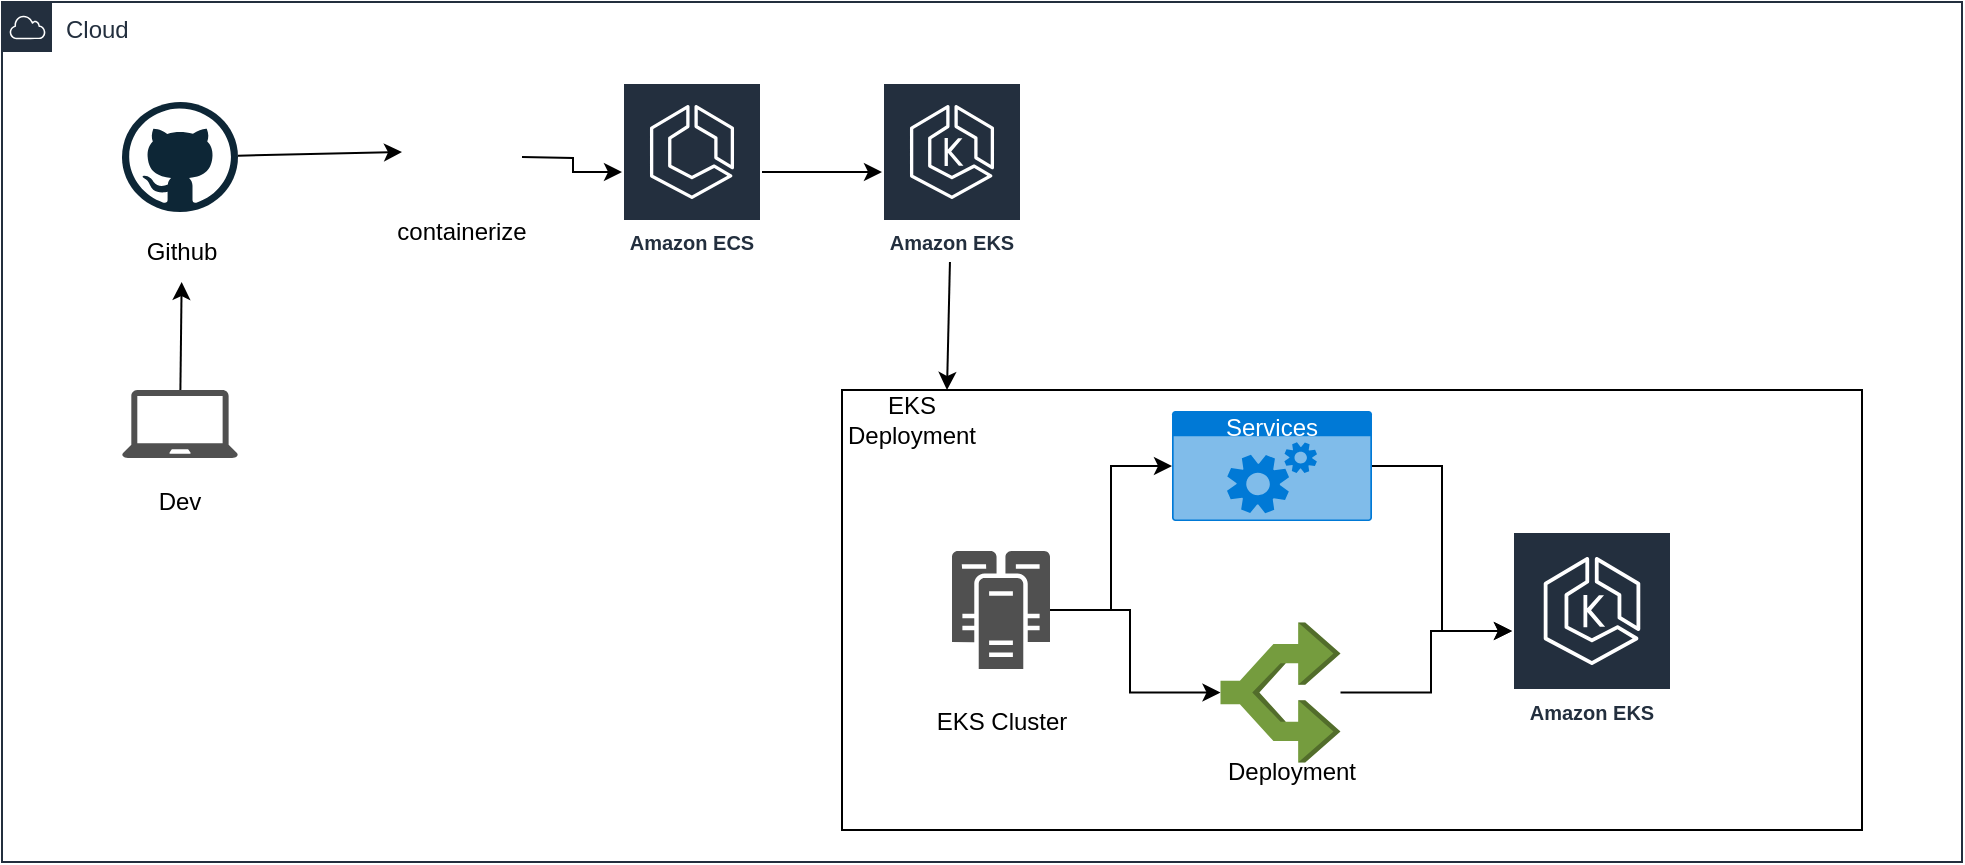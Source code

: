<mxfile version="21.6.6" type="github">
  <diagram name="Page-1" id="6q2sXKUMOU3YMIk7FLAt">
    <mxGraphModel dx="880" dy="446" grid="1" gridSize="10" guides="1" tooltips="1" connect="1" arrows="1" fold="1" page="1" pageScale="1" pageWidth="850" pageHeight="1100" math="0" shadow="0">
      <root>
        <mxCell id="0" />
        <mxCell id="1" parent="0" />
        <mxCell id="qWA1cj3lEQaVXUbHit31-12" value="Cloud" style="points=[[0,0],[0.25,0],[0.5,0],[0.75,0],[1,0],[1,0.25],[1,0.5],[1,0.75],[1,1],[0.75,1],[0.5,1],[0.25,1],[0,1],[0,0.75],[0,0.5],[0,0.25]];outlineConnect=0;gradientColor=none;html=1;whiteSpace=wrap;fontSize=12;fontStyle=0;container=1;pointerEvents=0;collapsible=0;recursiveResize=0;shape=mxgraph.aws4.group;grIcon=mxgraph.aws4.group_aws_cloud;strokeColor=#232F3E;fillColor=none;verticalAlign=top;align=left;spacingLeft=30;fontColor=#232F3E;dashed=0;" parent="1" vertex="1">
          <mxGeometry x="50" y="190" width="980" height="430" as="geometry" />
        </mxCell>
        <mxCell id="qWA1cj3lEQaVXUbHit31-32" style="edgeStyle=none;rounded=0;orthogonalLoop=1;jettySize=auto;html=1;entryX=0.75;entryY=0;entryDx=0;entryDy=0;" parent="qWA1cj3lEQaVXUbHit31-12" source="qWA1cj3lEQaVXUbHit31-9" target="qWA1cj3lEQaVXUbHit31-28" edge="1">
          <mxGeometry relative="1" as="geometry" />
        </mxCell>
        <mxCell id="qWA1cj3lEQaVXUbHit31-9" value="Amazon EKS" style="sketch=0;outlineConnect=0;fontColor=#232F3E;gradientColor=none;strokeColor=#ffffff;fillColor=#232F3E;dashed=0;verticalLabelPosition=middle;verticalAlign=bottom;align=center;html=1;whiteSpace=wrap;fontSize=10;fontStyle=1;spacing=3;shape=mxgraph.aws4.productIcon;prIcon=mxgraph.aws4.eks;" parent="qWA1cj3lEQaVXUbHit31-12" vertex="1">
          <mxGeometry x="440" y="40" width="70" height="90" as="geometry" />
        </mxCell>
        <mxCell id="qWA1cj3lEQaVXUbHit31-18" value="" style="rounded=0;whiteSpace=wrap;html=1;fillColor=none;" parent="qWA1cj3lEQaVXUbHit31-12" vertex="1">
          <mxGeometry x="420" y="194" width="510" height="220" as="geometry" />
        </mxCell>
        <mxCell id="qWA1cj3lEQaVXUbHit31-19" style="edgeStyle=elbowEdgeStyle;rounded=0;orthogonalLoop=1;jettySize=auto;html=1;" parent="qWA1cj3lEQaVXUbHit31-12" source="qWA1cj3lEQaVXUbHit31-22" target="qWA1cj3lEQaVXUbHit31-18" edge="1">
          <mxGeometry relative="1" as="geometry" />
        </mxCell>
        <mxCell id="qWA1cj3lEQaVXUbHit31-22" value="" style="sketch=0;pointerEvents=1;shadow=0;dashed=0;html=1;strokeColor=none;fillColor=#505050;labelPosition=center;verticalLabelPosition=bottom;verticalAlign=top;outlineConnect=0;align=center;shape=mxgraph.office.servers.cluster_server;" parent="qWA1cj3lEQaVXUbHit31-12" vertex="1">
          <mxGeometry x="475" y="274.5" width="49" height="59" as="geometry" />
        </mxCell>
        <mxCell id="qWA1cj3lEQaVXUbHit31-23" value="Amazon EKS" style="sketch=0;outlineConnect=0;fontColor=#232F3E;gradientColor=none;strokeColor=#ffffff;fillColor=#232F3E;dashed=0;verticalLabelPosition=middle;verticalAlign=bottom;align=center;html=1;whiteSpace=wrap;fontSize=10;fontStyle=1;spacing=3;shape=mxgraph.aws4.productIcon;prIcon=mxgraph.aws4.eks;" parent="qWA1cj3lEQaVXUbHit31-12" vertex="1">
          <mxGeometry x="755" y="264.5" width="80" height="100" as="geometry" />
        </mxCell>
        <mxCell id="qWA1cj3lEQaVXUbHit31-24" style="edgeStyle=elbowEdgeStyle;rounded=0;orthogonalLoop=1;jettySize=auto;html=1;" parent="qWA1cj3lEQaVXUbHit31-12" source="qWA1cj3lEQaVXUbHit31-25" target="qWA1cj3lEQaVXUbHit31-23" edge="1">
          <mxGeometry relative="1" as="geometry" />
        </mxCell>
        <mxCell id="qWA1cj3lEQaVXUbHit31-25" value="Services" style="html=1;whiteSpace=wrap;strokeColor=none;fillColor=#0079D6;labelPosition=center;verticalLabelPosition=middle;verticalAlign=top;align=center;fontSize=12;outlineConnect=0;spacingTop=-6;fontColor=#FFFFFF;sketch=0;shape=mxgraph.sitemap.services;" parent="qWA1cj3lEQaVXUbHit31-12" vertex="1">
          <mxGeometry x="585" y="204.5" width="100" height="55" as="geometry" />
        </mxCell>
        <mxCell id="qWA1cj3lEQaVXUbHit31-21" style="edgeStyle=elbowEdgeStyle;rounded=0;orthogonalLoop=1;jettySize=auto;html=1;" parent="qWA1cj3lEQaVXUbHit31-12" source="qWA1cj3lEQaVXUbHit31-22" target="qWA1cj3lEQaVXUbHit31-25" edge="1">
          <mxGeometry relative="1" as="geometry" />
        </mxCell>
        <mxCell id="qWA1cj3lEQaVXUbHit31-26" style="edgeStyle=elbowEdgeStyle;rounded=0;orthogonalLoop=1;jettySize=auto;html=1;" parent="qWA1cj3lEQaVXUbHit31-12" source="qWA1cj3lEQaVXUbHit31-27" target="qWA1cj3lEQaVXUbHit31-23" edge="1">
          <mxGeometry relative="1" as="geometry" />
        </mxCell>
        <mxCell id="qWA1cj3lEQaVXUbHit31-27" value="" style="outlineConnect=0;dashed=0;verticalLabelPosition=bottom;verticalAlign=top;align=center;html=1;shape=mxgraph.aws3.deployments;fillColor=#759C3E;gradientColor=none;rotation=-90;" parent="qWA1cj3lEQaVXUbHit31-12" vertex="1">
          <mxGeometry x="604.25" y="315.25" width="70" height="60" as="geometry" />
        </mxCell>
        <mxCell id="qWA1cj3lEQaVXUbHit31-20" value="" style="edgeStyle=elbowEdgeStyle;rounded=0;orthogonalLoop=1;jettySize=auto;html=1;" parent="qWA1cj3lEQaVXUbHit31-12" source="qWA1cj3lEQaVXUbHit31-22" target="qWA1cj3lEQaVXUbHit31-27" edge="1">
          <mxGeometry relative="1" as="geometry" />
        </mxCell>
        <mxCell id="qWA1cj3lEQaVXUbHit31-28" value="EKS Deployment" style="text;strokeColor=none;align=center;fillColor=none;html=1;verticalAlign=middle;whiteSpace=wrap;rounded=0;" parent="qWA1cj3lEQaVXUbHit31-12" vertex="1">
          <mxGeometry x="420" y="194" width="70" height="30" as="geometry" />
        </mxCell>
        <mxCell id="qWA1cj3lEQaVXUbHit31-29" value="EKS Cluster" style="text;strokeColor=none;align=center;fillColor=none;html=1;verticalAlign=middle;whiteSpace=wrap;rounded=0;" parent="qWA1cj3lEQaVXUbHit31-12" vertex="1">
          <mxGeometry x="465" y="344" width="70" height="31.25" as="geometry" />
        </mxCell>
        <mxCell id="qWA1cj3lEQaVXUbHit31-30" value="Deployment" style="text;strokeColor=none;align=center;fillColor=none;html=1;verticalAlign=middle;whiteSpace=wrap;rounded=0;" parent="qWA1cj3lEQaVXUbHit31-12" vertex="1">
          <mxGeometry x="605" y="364.5" width="80" height="40" as="geometry" />
        </mxCell>
        <mxCell id="qWA1cj3lEQaVXUbHit31-33" value="Github" style="text;strokeColor=none;align=center;fillColor=none;html=1;verticalAlign=middle;whiteSpace=wrap;rounded=0;" parent="qWA1cj3lEQaVXUbHit31-12" vertex="1">
          <mxGeometry x="60" y="110" width="60" height="30" as="geometry" />
        </mxCell>
        <mxCell id="qWA1cj3lEQaVXUbHit31-35" style="edgeStyle=none;rounded=0;orthogonalLoop=1;jettySize=auto;html=1;" parent="qWA1cj3lEQaVXUbHit31-12" source="qWA1cj3lEQaVXUbHit31-3" target="qWA1cj3lEQaVXUbHit31-33" edge="1">
          <mxGeometry relative="1" as="geometry" />
        </mxCell>
        <mxCell id="qWA1cj3lEQaVXUbHit31-3" value="" style="sketch=0;pointerEvents=1;shadow=0;dashed=0;html=1;strokeColor=none;fillColor=#505050;labelPosition=center;verticalLabelPosition=bottom;verticalAlign=top;outlineConnect=0;align=center;shape=mxgraph.office.devices.laptop;" parent="qWA1cj3lEQaVXUbHit31-12" vertex="1">
          <mxGeometry x="60" y="194" width="58" height="34" as="geometry" />
        </mxCell>
        <mxCell id="qWA1cj3lEQaVXUbHit31-34" value="Dev" style="text;strokeColor=none;align=center;fillColor=none;html=1;verticalAlign=middle;whiteSpace=wrap;rounded=0;" parent="qWA1cj3lEQaVXUbHit31-12" vertex="1">
          <mxGeometry x="59" y="234.5" width="60" height="30" as="geometry" />
        </mxCell>
        <mxCell id="qWA1cj3lEQaVXUbHit31-36" value="" style="shape=image;html=1;verticalAlign=top;verticalLabelPosition=bottom;labelBackgroundColor=#ffffff;imageAspect=0;aspect=fixed;image=https://cdn1.iconfinder.com/data/icons/unicons-line-vol-3/24/docker-128.png" parent="qWA1cj3lEQaVXUbHit31-12" vertex="1">
          <mxGeometry x="200" y="40" width="70" height="70" as="geometry" />
        </mxCell>
        <mxCell id="qWA1cj3lEQaVXUbHit31-37" value="containerize" style="text;strokeColor=none;align=center;fillColor=none;html=1;verticalAlign=middle;whiteSpace=wrap;rounded=0;" parent="qWA1cj3lEQaVXUbHit31-12" vertex="1">
          <mxGeometry x="200" y="100" width="60" height="30" as="geometry" />
        </mxCell>
        <mxCell id="jNxsBM56TcADlaNMsE26-1" style="edgeStyle=none;rounded=0;orthogonalLoop=1;jettySize=auto;html=1;entryX=0;entryY=0.5;entryDx=0;entryDy=0;" edge="1" parent="1" source="qWA1cj3lEQaVXUbHit31-5" target="qWA1cj3lEQaVXUbHit31-36">
          <mxGeometry relative="1" as="geometry" />
        </mxCell>
        <mxCell id="qWA1cj3lEQaVXUbHit31-5" value="" style="dashed=0;outlineConnect=0;html=1;align=center;labelPosition=center;verticalLabelPosition=bottom;verticalAlign=top;shape=mxgraph.weblogos.github" parent="1" vertex="1">
          <mxGeometry x="110" y="240" width="58" height="55" as="geometry" />
        </mxCell>
        <mxCell id="qWA1cj3lEQaVXUbHit31-14" style="edgeStyle=orthogonalEdgeStyle;rounded=0;orthogonalLoop=1;jettySize=auto;html=1;" parent="1" target="qWA1cj3lEQaVXUbHit31-8" edge="1">
          <mxGeometry relative="1" as="geometry">
            <mxPoint x="310" y="267.5" as="sourcePoint" />
          </mxGeometry>
        </mxCell>
        <mxCell id="qWA1cj3lEQaVXUbHit31-17" style="edgeStyle=orthogonalEdgeStyle;rounded=0;orthogonalLoop=1;jettySize=auto;html=1;" parent="1" source="qWA1cj3lEQaVXUbHit31-8" target="qWA1cj3lEQaVXUbHit31-9" edge="1">
          <mxGeometry relative="1" as="geometry" />
        </mxCell>
        <mxCell id="qWA1cj3lEQaVXUbHit31-8" value="Amazon ECS" style="sketch=0;outlineConnect=0;fontColor=#232F3E;gradientColor=none;strokeColor=#ffffff;fillColor=#232F3E;dashed=0;verticalLabelPosition=middle;verticalAlign=bottom;align=center;html=1;whiteSpace=wrap;fontSize=10;fontStyle=1;spacing=3;shape=mxgraph.aws4.productIcon;prIcon=mxgraph.aws4.ecs;" parent="1" vertex="1">
          <mxGeometry x="360" y="230" width="70" height="90" as="geometry" />
        </mxCell>
      </root>
    </mxGraphModel>
  </diagram>
</mxfile>
